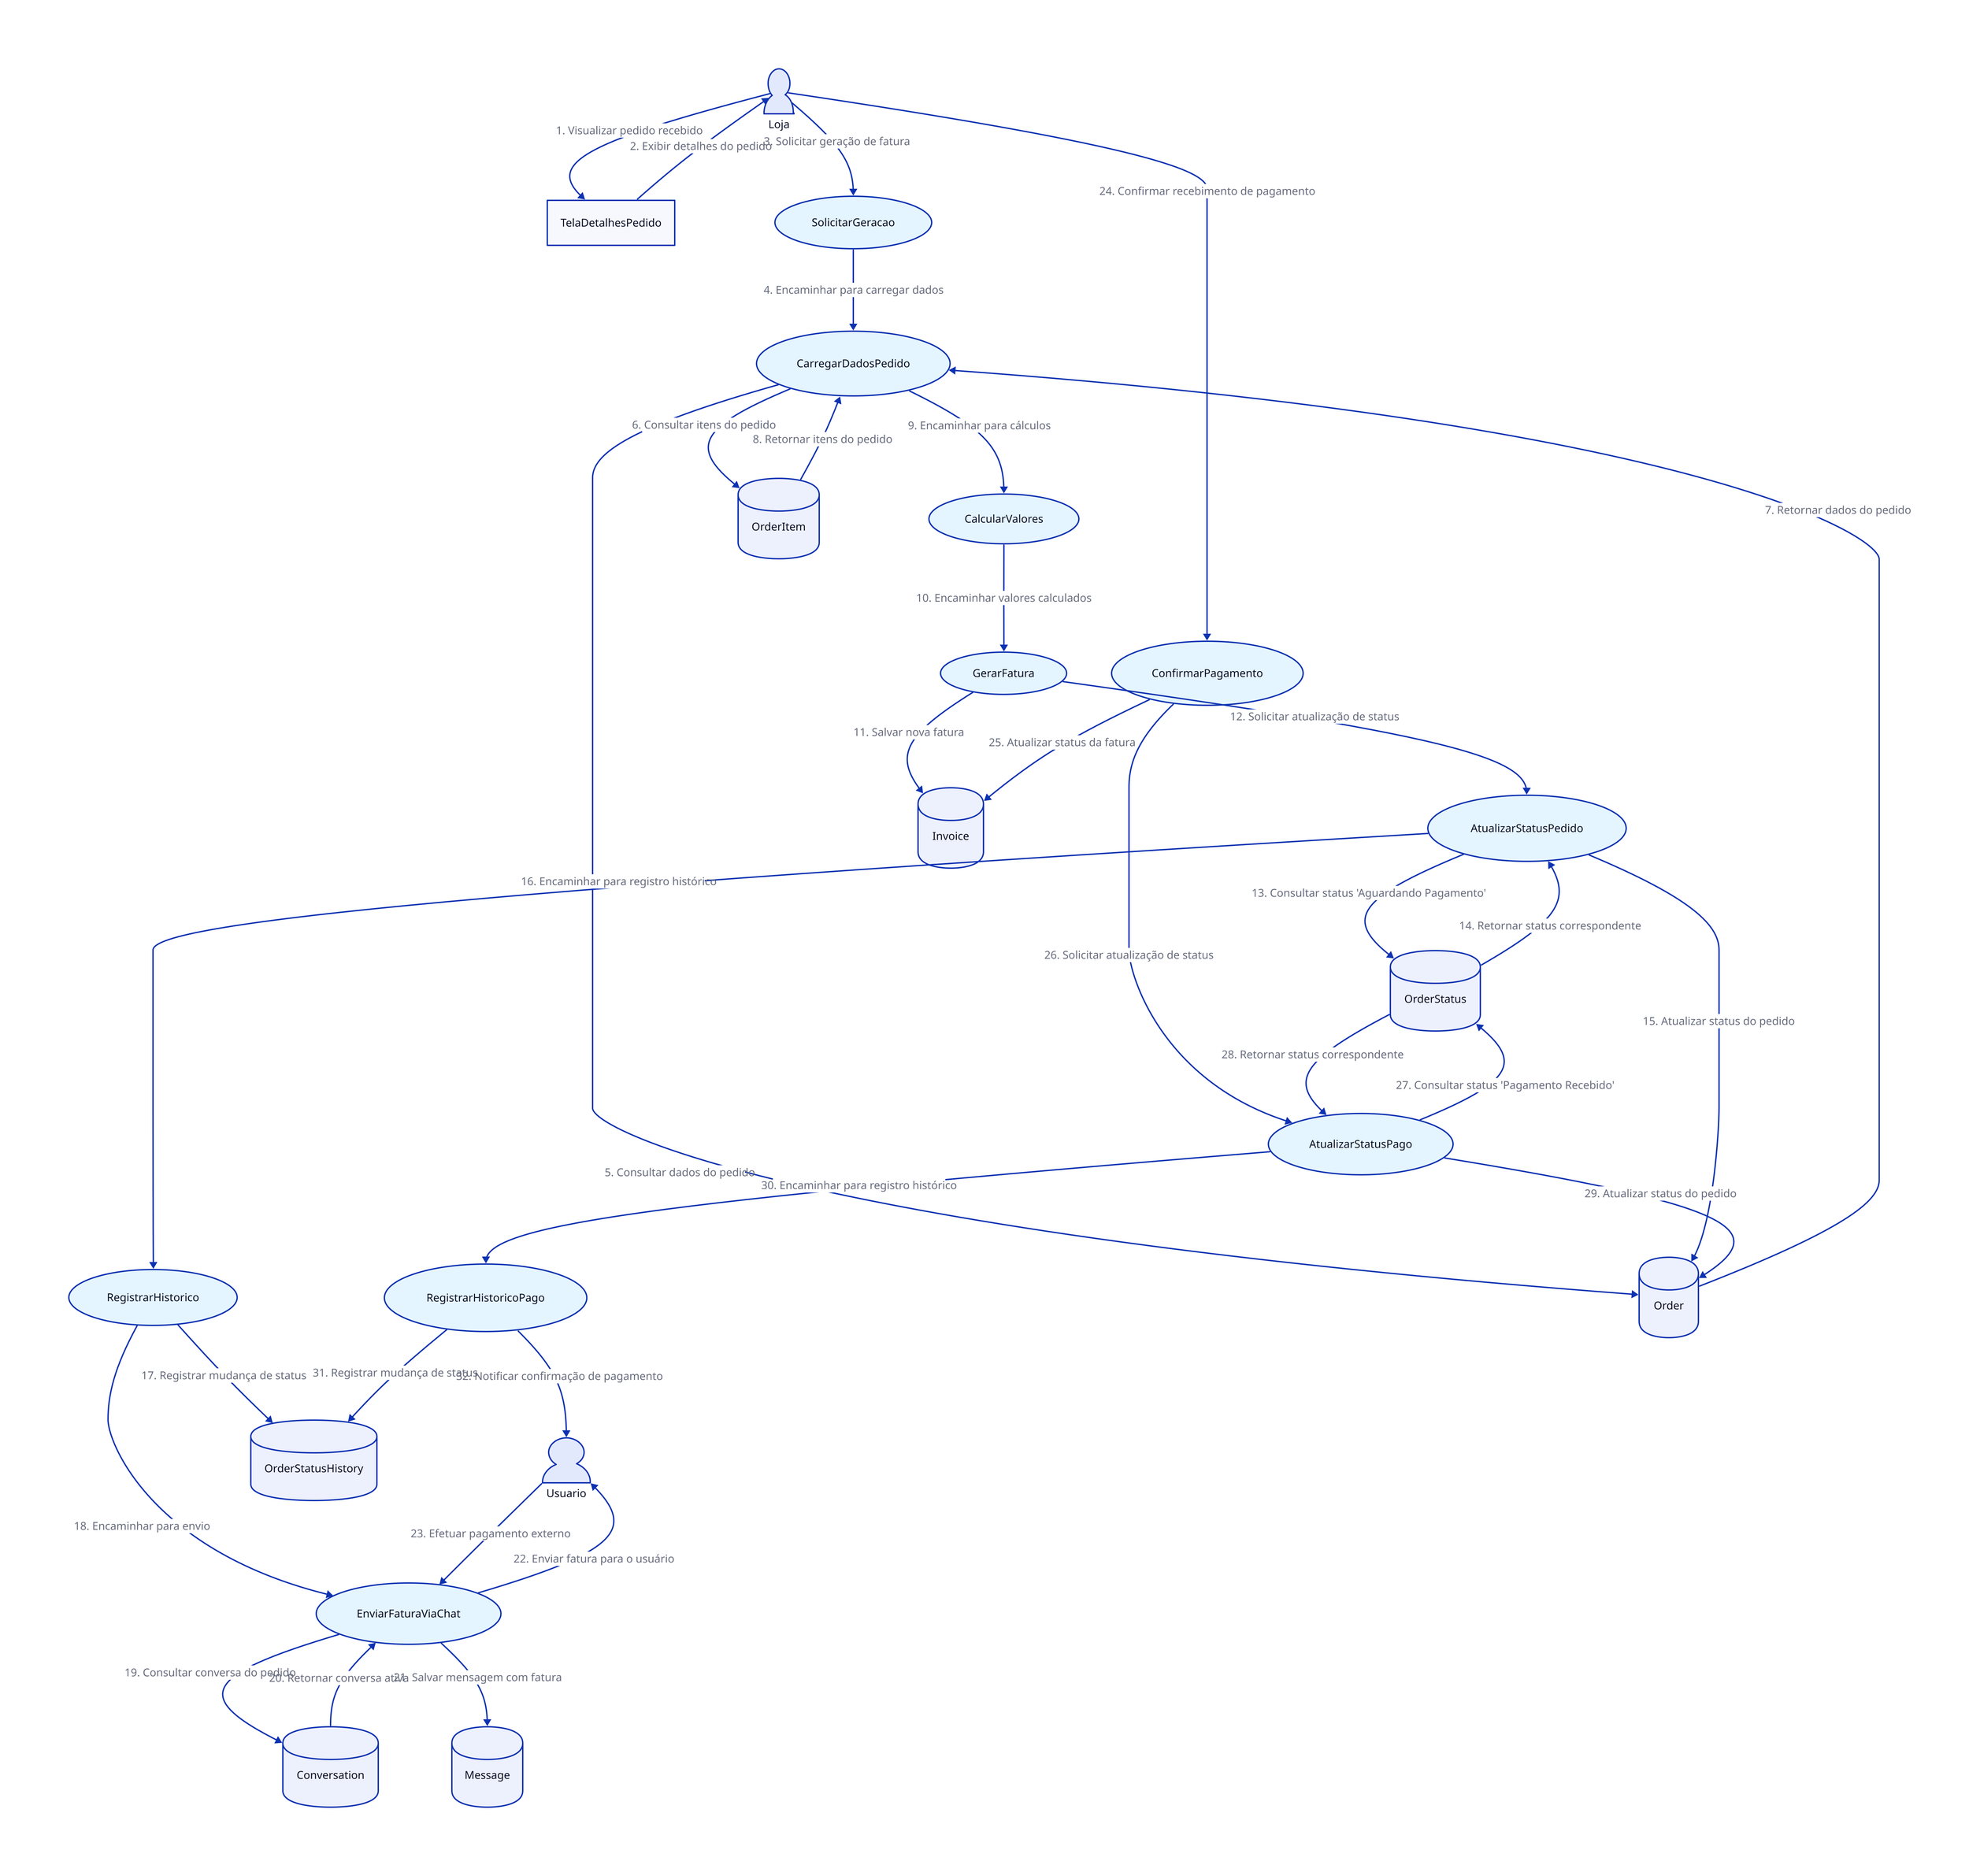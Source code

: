 Loja: {
  shape: person
}

Usuario: {
  shape: person
}

TelaDetalhesPedido: {
  shape: rectangle
}

SolicitarGeracao: {
  shape: oval
  style.fill: "#E5F5FF"
}

CarregarDadosPedido: {
  shape: oval
  style.fill: "#E5F5FF"
}

CalcularValores: {
  shape: oval
  style.fill: "#E5F5FF"
}

GerarFatura: {
  shape: oval
  style.fill: "#E5F5FF"
}

AtualizarStatusPedido: {
  shape: oval
  style.fill: "#E5F5FF"
}

RegistrarHistorico: {
  shape: oval
  style.fill: "#E5F5FF"
}

EnviarFaturaViaChat: {
  shape: oval
  style.fill: "#E5F5FF"
}

ConfirmarPagamento: {
  shape: oval
  style.fill: "#E5F5FF"
}

AtualizarStatusPago: {
  shape: oval
  style.fill: "#E5F5FF"
}

RegistrarHistoricoPago: {
  shape: oval
  style.fill: "#E5F5FF"
}

Order: {
  shape: cylinder
}

OrderItem: {
  shape: cylinder
}

OrderStatus: {
  shape: cylinder
}

OrderStatusHistory: {
  shape: cylinder
}

Invoice: {
  shape: cylinder
}

Conversation: {
  shape: cylinder
}

Message: {
  shape: cylinder
}

Loja -> TelaDetalhesPedido: "1. Visualizar pedido recebido"
TelaDetalhesPedido -> Loja: "2. Exibir detalhes do pedido"
Loja -> SolicitarGeracao: "3. Solicitar geração de fatura"
SolicitarGeracao -> CarregarDadosPedido: "4. Encaminhar para carregar dados"
CarregarDadosPedido -> Order: "5. Consultar dados do pedido"
CarregarDadosPedido -> OrderItem: "6. Consultar itens do pedido"
Order -> CarregarDadosPedido: "7. Retornar dados do pedido"
OrderItem -> CarregarDadosPedido: "8. Retornar itens do pedido"
CarregarDadosPedido -> CalcularValores: "9. Encaminhar para cálculos"
CalcularValores -> GerarFatura: "10. Encaminhar valores calculados"
GerarFatura -> Invoice: "11. Salvar nova fatura"
GerarFatura -> AtualizarStatusPedido: "12. Solicitar atualização de status"
AtualizarStatusPedido -> OrderStatus: "13. Consultar status 'Aguardando Pagamento'"
OrderStatus -> AtualizarStatusPedido: "14. Retornar status correspondente"
AtualizarStatusPedido -> Order: "15. Atualizar status do pedido"
AtualizarStatusPedido -> RegistrarHistorico: "16. Encaminhar para registro histórico"
RegistrarHistorico -> OrderStatusHistory: "17. Registrar mudança de status"
RegistrarHistorico -> EnviarFaturaViaChat: "18. Encaminhar para envio"
EnviarFaturaViaChat -> Conversation: "19. Consultar conversa do pedido"
Conversation -> EnviarFaturaViaChat: "20. Retornar conversa ativa"
EnviarFaturaViaChat -> Message: "21. Salvar mensagem com fatura"
EnviarFaturaViaChat -> Usuario: "22. Enviar fatura para o usuário"
Usuario -> EnviarFaturaViaChat: "23. Efetuar pagamento externo"
Loja -> ConfirmarPagamento: "24. Confirmar recebimento de pagamento"
ConfirmarPagamento -> Invoice: "25. Atualizar status da fatura"
ConfirmarPagamento -> AtualizarStatusPago: "26. Solicitar atualização de status"
AtualizarStatusPago -> OrderStatus: "27. Consultar status 'Pagamento Recebido'"
OrderStatus -> AtualizarStatusPago: "28. Retornar status correspondente"
AtualizarStatusPago -> Order: "29. Atualizar status do pedido"
AtualizarStatusPago -> RegistrarHistoricoPago: "30. Encaminhar para registro histórico"
RegistrarHistoricoPago -> OrderStatusHistory: "31. Registrar mudança de status"
RegistrarHistoricoPago -> Usuario: "32. Notificar confirmação de pagamento"
